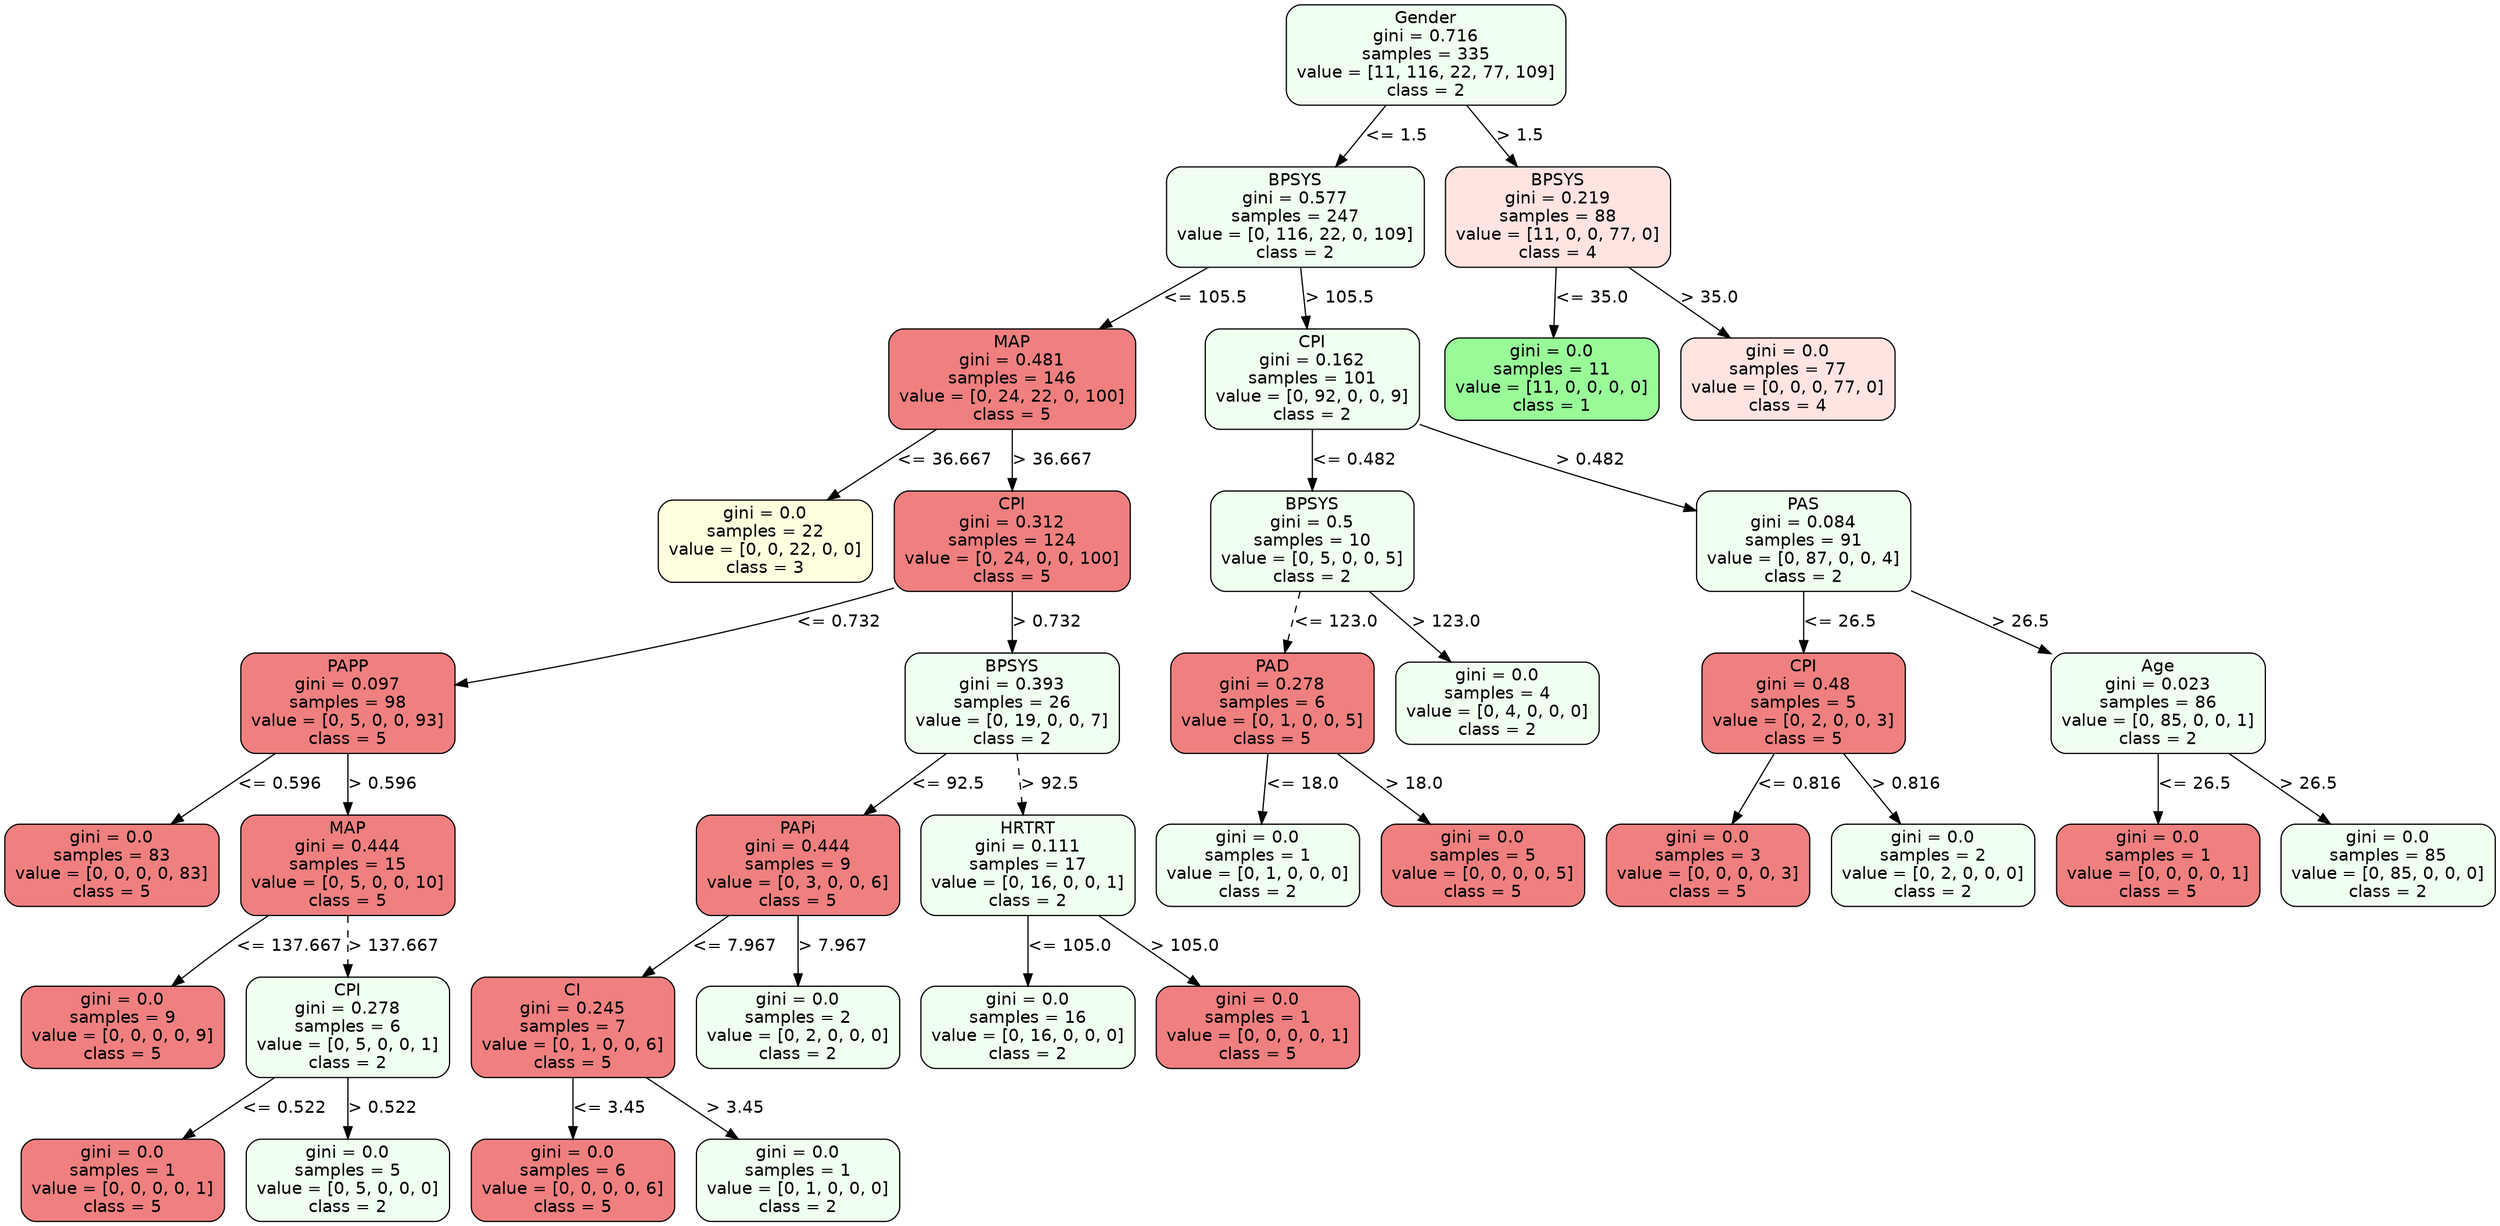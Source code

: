 strict digraph Tree {
	graph [bb="0,0,2058,1006"];
	node [color=black,
		fontname=helvetica,
		label="\N",
		shape=box,
		style="filled, rounded"
	];
	edge [fontname=helvetica];
	0	 [fillcolor=honeydew,
		height=1.1528,
		label="Gender\ngini = 0.716\nsamples = 335\nvalue = [11, 116, 22, 77, 109]\nclass = 2",
		pos="1174.5,964.5",
		width=3.2083];
	1	 [fillcolor=honeydew,
		height=1.1528,
		label="BPSYS\ngini = 0.577\nsamples = 247\nvalue = [0, 116, 22, 0, 109]\nclass = 2",
		pos="1066.5,830.5",
		width=2.9583];
	0 -> 1	 [label="<= 1.5",
		labelangle=45,
		labeldistance=2.5,
		lp="1150.5,897.5",
		op="<=",
		param=1.5,
		pos="e,1100.1,872.14 1140.9,922.84 1130.1,909.35 1117.9,894.26 1106.6,880.24",
		style=solid];
	34	 [fillcolor=mistyrose,
		height=1.1528,
		label="BPSYS\ngini = 0.219\nsamples = 88\nvalue = [11, 0, 0, 77, 0]\nclass = 4",
		pos="1283.5,830.5",
		width=2.5833];
	0 -> 34	 [label="> 1.5",
		labelangle=-45,
		labeldistance=2.5,
		lp="1252.5,897.5",
		op=">",
		param=1.5,
		pos="e,1249.6,872.14 1208.4,922.84 1219.4,909.35 1231.6,894.26 1243,880.24",
		style=solid];
	2	 [fillcolor=lightcoral,
		height=1.1528,
		label="MAP\ngini = 0.481\nsamples = 146\nvalue = [0, 24, 22, 0, 100]\nclass = 5",
		pos="832.5,696.5",
		width=2.8333];
	1 -> 2	 [label="<= 105.5",
		lp="992.5,763.5",
		op="<=",
		param=105.5,
		pos="e,905.21,738.14 993.74,788.84 968.43,774.34 939.88,757.99 913.91,743.12",
		style=solid];
	21	 [fillcolor=honeydew,
		height=1.1528,
		label="CPI\ngini = 0.162\nsamples = 101\nvalue = [0, 92, 0, 0, 9]\nclass = 2",
		pos="1080.5,696.5",
		width=2.4583];
	1 -> 21	 [label="> 105.5",
		lp="1103.5,763.5",
		op=">",
		param=105.5,
		pos="e,1076.1,738.14 1070.9,788.84 1072.2,775.98 1073.7,761.66 1075.1,748.21",
		style=solid];
	3	 [fillcolor=lightyellow,
		height=0.94444,
		label="gini = 0.0\nsamples = 22\nvalue = [0, 0, 22, 0, 0]\nclass = 3",
		pos="628.5,562.5",
		width=2.4583];
	2 -> 3	 [label="<= 36.667",
		lp="777,629.5",
		op="<=",
		param=36.667,
		pos="e,680.27,596.5 769.07,654.84 743.43,637.99 713.98,618.65 688.68,602.03",
		style=solid];
	4	 [fillcolor=lightcoral,
		height=1.1528,
		label="CPI\ngini = 0.312\nsamples = 124\nvalue = [0, 24, 0, 0, 100]\nclass = 5",
		pos="832.5,562.5",
		width=2.7083];
	2 -> 4	 [label="> 36.667",
		lp="866,629.5",
		op=">",
		param=36.667,
		pos="e,832.5,604.14 832.5,654.84 832.5,641.98 832.5,627.66 832.5,614.21",
		style=solid];
	5	 [fillcolor=lightcoral,
		height=1.1528,
		label="PAPP\ngini = 0.097\nsamples = 98\nvalue = [0, 5, 0, 0, 93]\nclass = 5",
		pos="283.5,428.5",
		width=2.4583];
	4 -> 5	 [label="<= 0.732",
		lp="689.5,495.5",
		op="<=",
		param=0.732,
		pos="e,372.19,442.66 734.76,523.85 731.65,522.86 728.56,521.91 725.5,521 609.4,486.59 472.49,460.03 382.15,444.37",
		style=solid];
	12	 [fillcolor=honeydew,
		height=1.1528,
		label="BPSYS\ngini = 0.393\nsamples = 26\nvalue = [0, 19, 0, 0, 7]\nclass = 2",
		pos="832.5,428.5",
		width=2.4583];
	4 -> 12	 [label="> 0.732",
		lp="861.5,495.5",
		op=">",
		param=0.732,
		pos="e,832.5,470.14 832.5,520.84 832.5,507.98 832.5,493.66 832.5,480.21",
		style=solid];
	6	 [fillcolor=lightcoral,
		height=0.94444,
		label="gini = 0.0\nsamples = 83\nvalue = [0, 0, 0, 0, 83]\nclass = 5",
		pos="88.5,294.5",
		width=2.4583];
	5 -> 6	 [label="<= 0.596",
		lp="227.5,361.5",
		op="<=",
		param=0.596,
		pos="e,137.98,328.5 222.87,386.84 198.47,370.07 170.45,350.82 146.34,334.24",
		style=solid];
	7	 [fillcolor=lightcoral,
		height=1.1528,
		label="MAP\ngini = 0.444\nsamples = 15\nvalue = [0, 5, 0, 0, 10]\nclass = 5",
		pos="283.5,294.5",
		width=2.4583];
	5 -> 7	 [label="> 0.596",
		lp="312.5,361.5",
		op=">",
		param=0.596,
		pos="e,283.5,336.14 283.5,386.84 283.5,373.98 283.5,359.66 283.5,346.21",
		style=solid];
	8	 [fillcolor=lightcoral,
		height=0.94444,
		label="gini = 0.0\nsamples = 9\nvalue = [0, 0, 0, 0, 9]\nclass = 5",
		pos="97.5,160.5",
		width=2.3333];
	7 -> 8	 [label="<= 137.667",
		lp="235.5,227.5",
		op="<=",
		param=137.667,
		pos="e,138.95,194.76 217.15,252.68 208.44,246.87 199.69,240.88 191.5,235 176.79,224.45 161.23,212.47 147.09,201.26",
		style=solid];
	9	 [fillcolor=honeydew,
		height=1.1528,
		label="CPI\ngini = 0.278\nsamples = 6\nvalue = [0, 5, 0, 0, 1]\nclass = 2",
		pos="283.5,160.5",
		width=2.3333];
	7 -> 9	 [label="> 137.667",
		lp="321.5,227.5",
		op=">",
		param=137.667,
		pos="e,283.5,202.14 283.5,252.84 283.5,239.98 283.5,225.66 283.5,212.21",
		style=dashed];
	10	 [fillcolor=lightcoral,
		height=0.94444,
		label="gini = 0.0\nsamples = 1\nvalue = [0, 0, 0, 0, 1]\nclass = 5",
		pos="97.5,34",
		width=2.3333];
	9 -> 10	 [label="<= 0.522",
		lp="225.5,93.5",
		op="<=",
		param=0.522,
		pos="e,147.53,68.029 222.34,118.9 201.03,104.41 177.18,88.191 156.08,73.843",
		style=solid];
	11	 [fillcolor=honeydew,
		height=0.94444,
		label="gini = 0.0\nsamples = 5\nvalue = [0, 5, 0, 0, 0]\nclass = 2",
		pos="283.5,34",
		width=2.3333];
	9 -> 11	 [label="> 0.522",
		lp="312.5,93.5",
		op=">",
		param=0.522,
		pos="e,283.5,68.142 283.5,118.73 283.5,105.78 283.5,91.472 283.5,78.356",
		style=solid];
	13	 [fillcolor=lightcoral,
		height=1.1528,
		label="PAPi\ngini = 0.444\nsamples = 9\nvalue = [0, 3, 0, 0, 6]\nclass = 5",
		pos="655.5,294.5",
		width=2.3333];
	12 -> 13	 [label="<= 92.5",
		lp="780,361.5",
		op="<=",
		param=92.5,
		pos="e,710.5,336.14 777.47,386.84 758.82,372.72 737.85,356.84 718.62,342.29",
		style=solid];
	18	 [fillcolor=honeydew,
		height=1.1528,
		label="HRTRT\ngini = 0.111\nsamples = 17\nvalue = [0, 16, 0, 0, 1]\nclass = 2",
		pos="845.5,294.5",
		width=2.4583];
	12 -> 18	 [label="> 92.5",
		lp="864,361.5",
		op=">",
		param=92.5,
		pos="e,841.46,336.14 836.54,386.84 837.79,373.98 839.18,359.66 840.48,346.21",
		style=dashed];
	14	 [fillcolor=lightcoral,
		height=1.1528,
		label="CI\ngini = 0.245\nsamples = 7\nvalue = [0, 1, 0, 0, 6]\nclass = 5",
		pos="469.5,160.5",
		width=2.3333];
	13 -> 14	 [label="<= 7.967",
		lp="603.5,227.5",
		op="<=",
		param=7.967,
		pos="e,527.3,202.14 597.67,252.84 577.99,238.66 555.84,222.7 535.56,208.09",
		style=solid];
	17	 [fillcolor=honeydew,
		height=0.94444,
		label="gini = 0.0\nsamples = 2\nvalue = [0, 2, 0, 0, 0]\nclass = 2",
		pos="655.5,160.5",
		width=2.3333];
	13 -> 17	 [label="> 7.967",
		lp="684.5,227.5",
		op=">",
		param=7.967,
		pos="e,655.5,194.5 655.5,252.84 655.5,237.6 655.5,220.33 655.5,204.87",
		style=solid];
	15	 [fillcolor=lightcoral,
		height=0.94444,
		label="gini = 0.0\nsamples = 6\nvalue = [0, 0, 0, 0, 6]\nclass = 5",
		pos="469.5,34",
		width=2.3333];
	14 -> 15	 [label="<= 3.45",
		lp="500,93.5",
		op="<=",
		param=3.45,
		pos="e,469.5,68.142 469.5,118.73 469.5,105.78 469.5,91.472 469.5,78.356",
		style=solid];
	16	 [fillcolor=honeydew,
		height=0.94444,
		label="gini = 0.0\nsamples = 1\nvalue = [0, 1, 0, 0, 0]\nclass = 2",
		pos="655.5,34",
		width=2.3333];
	14 -> 16	 [label="> 3.45",
		lp="599,93.5",
		op=">",
		param=3.45,
		pos="e,605.47,68.029 530.66,118.9 551.97,104.41 575.82,88.191 596.92,73.843",
		style=solid];
	19	 [fillcolor=honeydew,
		height=0.94444,
		label="gini = 0.0\nsamples = 16\nvalue = [0, 16, 0, 0, 0]\nclass = 2",
		pos="845.5,160.5",
		width=2.4583];
	18 -> 19	 [label="<= 105.0",
		lp="880.5,227.5",
		op="<=",
		param=105.0,
		pos="e,845.5,194.5 845.5,252.84 845.5,237.6 845.5,220.33 845.5,204.87",
		style=solid];
	20	 [fillcolor=lightcoral,
		height=0.94444,
		label="gini = 0.0\nsamples = 1\nvalue = [0, 0, 0, 0, 1]\nclass = 5",
		pos="1035.5,160.5",
		width=2.3333];
	18 -> 20	 [label="> 105.0",
		lp="975.5,227.5",
		op=">",
		param=105.0,
		pos="e,987.29,194.5 904.58,252.84 928.25,236.14 955.41,216.98 978.84,200.46",
		style=solid];
	22	 [fillcolor=honeydew,
		height=1.1528,
		label="BPSYS\ngini = 0.5\nsamples = 10\nvalue = [0, 5, 0, 0, 5]\nclass = 2",
		pos="1080.5,562.5",
		width=2.3333];
	21 -> 22	 [label="<= 0.482",
		lp="1115.5,629.5",
		op="<=",
		param=0.482,
		pos="e,1080.5,604.14 1080.5,654.84 1080.5,641.98 1080.5,627.66 1080.5,614.21",
		style=solid];
	27	 [fillcolor=honeydew,
		height=1.1528,
		label="PAS\ngini = 0.084\nsamples = 91\nvalue = [0, 87, 0, 0, 4]\nclass = 2",
		pos="1486.5,562.5",
		width=2.4583];
	21 -> 27	 [label="> 0.482",
		lp="1301.5,629.5",
		op=">",
		param=0.482,
		pos="e,1397.7,586.81 1169.2,659.15 1173,657.72 1176.8,656.33 1180.5,655 1248.9,630.52 1327.4,606.88 1387.8,589.63",
		style=solid];
	23	 [fillcolor=lightcoral,
		height=1.1528,
		label="PAD\ngini = 0.278\nsamples = 6\nvalue = [0, 1, 0, 0, 5]\nclass = 5",
		pos="1047.5,428.5",
		width=2.3333];
	22 -> 23	 [label="<= 123.0",
		lp="1100.5,495.5",
		op="<=",
		param=123.0,
		pos="e,1057.8,470.14 1070.2,520.84 1067.1,507.98 1063.5,493.66 1060.2,480.21",
		style=dashed];
	26	 [fillcolor=honeydew,
		height=0.94444,
		label="gini = 0.0\nsamples = 4\nvalue = [0, 4, 0, 0, 0]\nclass = 2",
		pos="1233.5,428.5",
		width=2.3333];
	22 -> 26	 [label="> 123.0",
		lp="1191.5,495.5",
		op=">",
		param=123.0,
		pos="e,1194.7,462.5 1128.1,520.84 1146.8,504.43 1168.2,485.65 1186.9,469.33",
		style=solid];
	24	 [fillcolor=honeydew,
		height=0.94444,
		label="gini = 0.0\nsamples = 1\nvalue = [0, 1, 0, 0, 0]\nclass = 2",
		pos="1035.5,294.5",
		width=2.3333];
	23 -> 24	 [label="<= 18.0",
		lp="1073,361.5",
		op="<=",
		param=18.0,
		pos="e,1038.5,328.5 1043.8,386.84 1042.4,371.6 1040.9,354.33 1039.5,338.87",
		style=solid];
	25	 [fillcolor=lightcoral,
		height=0.94444,
		label="gini = 0.0\nsamples = 5\nvalue = [0, 0, 0, 0, 5]\nclass = 5",
		pos="1221.5,294.5",
		width=2.3333];
	23 -> 25	 [label="> 18.0",
		lp="1165,361.5",
		op=">",
		param=18.0,
		pos="e,1177.3,328.5 1101.6,386.84 1123.2,370.21 1147.9,351.15 1169.3,334.68",
		style=solid];
	28	 [fillcolor=lightcoral,
		height=1.1528,
		label="CPI\ngini = 0.48\nsamples = 5\nvalue = [0, 2, 0, 0, 3]\nclass = 5",
		pos="1486.5,428.5",
		width=2.3333];
	27 -> 28	 [label="<= 26.5",
		lp="1517,495.5",
		op="<=",
		param=26.5,
		pos="e,1486.5,470.14 1486.5,520.84 1486.5,507.98 1486.5,493.66 1486.5,480.21",
		style=solid];
	31	 [fillcolor=honeydew,
		height=1.1528,
		label="Age\ngini = 0.023\nsamples = 86\nvalue = [0, 85, 0, 0, 1]\nclass = 2",
		pos="1779.5,428.5",
		width=2.4583];
	27 -> 31	 [label="> 26.5",
		lp="1666,495.5",
		op=">",
		param=26.5,
		pos="e,1690.8,469.05 1575.2,521.93 1608.8,506.55 1647.3,488.96 1681.7,473.22",
		style=solid];
	29	 [fillcolor=lightcoral,
		height=0.94444,
		label="gini = 0.0\nsamples = 3\nvalue = [0, 0, 0, 0, 3]\nclass = 5",
		pos="1407.5,294.5",
		width=2.3333];
	28 -> 29	 [label="<= 0.816",
		lp="1483.5,361.5",
		op="<=",
		param=0.816,
		pos="e,1427.5,328.5 1461.9,386.84 1452.7,371.17 1442.2,353.33 1432.9,337.53",
		style=solid];
	30	 [fillcolor=honeydew,
		height=0.94444,
		label="gini = 0.0\nsamples = 2\nvalue = [0, 2, 0, 0, 0]\nclass = 2",
		pos="1593.5,294.5",
		width=2.3333];
	28 -> 30	 [label="> 0.816",
		lp="1571.5,361.5",
		op=">",
		param=0.816,
		pos="e,1566.3,328.5 1519.8,386.84 1532.5,370.87 1547.1,352.66 1559.8,336.65",
		style=solid];
	32	 [fillcolor=lightcoral,
		height=0.94444,
		label="gini = 0.0\nsamples = 1\nvalue = [0, 0, 0, 0, 1]\nclass = 5",
		pos="1779.5,294.5",
		width=2.3333];
	31 -> 32	 [label="<= 26.5",
		lp="1810,361.5",
		op="<=",
		param=26.5,
		pos="e,1779.5,328.5 1779.5,386.84 1779.5,371.6 1779.5,354.33 1779.5,338.87",
		style=solid];
	33	 [fillcolor=honeydew,
		height=0.94444,
		label="gini = 0.0\nsamples = 85\nvalue = [0, 85, 0, 0, 0]\nclass = 2",
		pos="1969.5,294.5",
		width=2.4583];
	31 -> 33	 [label="> 26.5",
		lp="1904,361.5",
		op=">",
		param=26.5,
		pos="e,1921.3,328.5 1838.6,386.84 1862.2,370.14 1889.4,350.98 1912.8,334.46",
		style=solid];
	35	 [fillcolor=palegreen,
		height=0.94444,
		label="gini = 0.0\nsamples = 11\nvalue = [11, 0, 0, 0, 0]\nclass = 1",
		pos="1278.5,696.5",
		width=2.4583];
	34 -> 35	 [label="<= 35.0",
		lp="1312,763.5",
		op="<=",
		param=35.0,
		pos="e,1279.8,730.5 1281.9,788.84 1281.4,773.6 1280.7,756.33 1280.2,740.87",
		style=solid];
	36	 [fillcolor=mistyrose,
		height=0.94444,
		label="gini = 0.0\nsamples = 77\nvalue = [0, 0, 0, 77, 0]\nclass = 4",
		pos="1473.5,696.5",
		width=2.4583];
	34 -> 36	 [label="> 35.0",
		lp="1409,763.5",
		op=">",
		param=35.0,
		pos="e,1425.3,730.5 1342.6,788.84 1366.2,772.14 1393.4,752.98 1416.8,736.46",
		style=solid];
}
